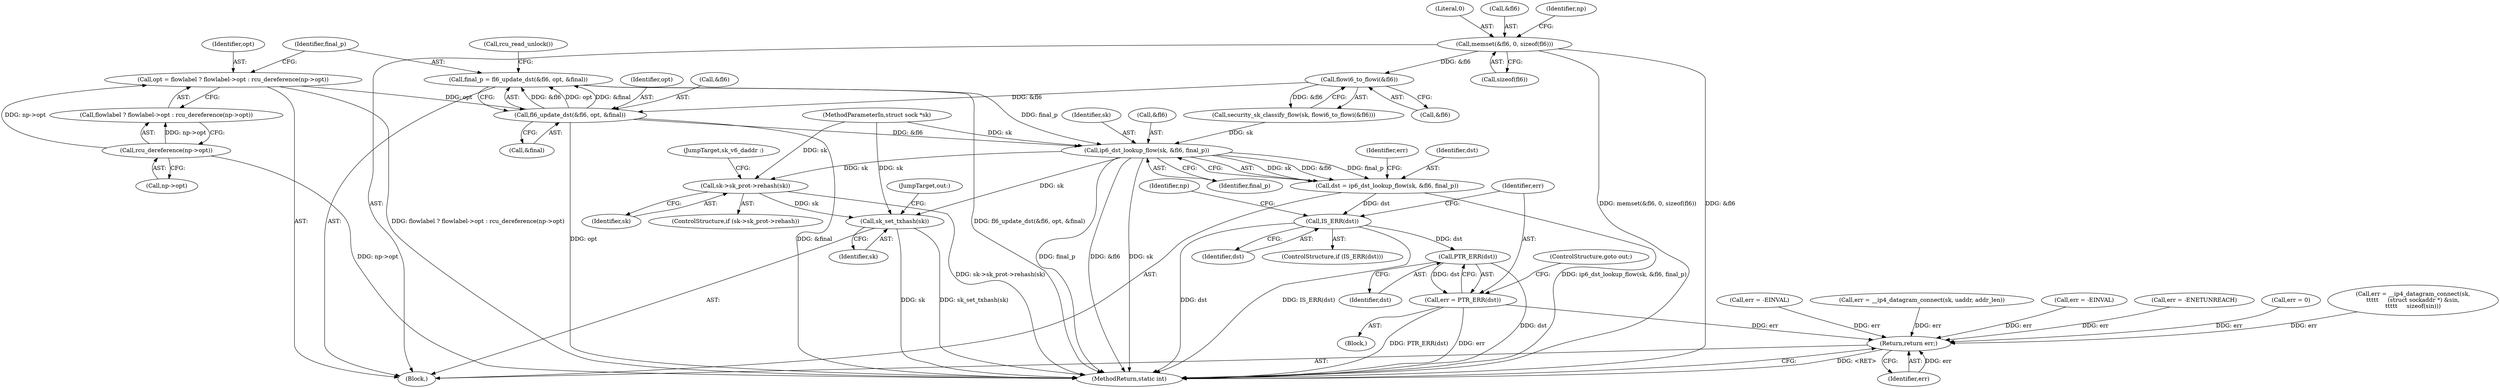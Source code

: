 digraph "0_linux_45f6fad84cc305103b28d73482b344d7f5b76f39_4@API" {
"1000518" [label="(Call,final_p = fl6_update_dst(&fl6, opt, &final))"];
"1000520" [label="(Call,fl6_update_dst(&fl6, opt, &final))"];
"1000503" [label="(Call,flowi6_to_flowi(&fl6))"];
"1000173" [label="(Call,memset(&fl6, 0, sizeof(fl6)))"];
"1000507" [label="(Call,opt = flowlabel ? flowlabel->opt : rcu_dereference(np->opt))"];
"1000514" [label="(Call,rcu_dereference(np->opt))"];
"1000529" [label="(Call,ip6_dst_lookup_flow(sk, &fl6, final_p))"];
"1000527" [label="(Call,dst = ip6_dst_lookup_flow(sk, &fl6, final_p))"];
"1000538" [label="(Call,IS_ERR(dst))"];
"1000543" [label="(Call,PTR_ERR(dst))"];
"1000541" [label="(Call,err = PTR_ERR(dst))"];
"1000598" [label="(Return,return err;)"];
"1000584" [label="(Call,sk->sk_prot->rehash(sk))"];
"1000593" [label="(Call,sk_set_txhash(sk))"];
"1000519" [label="(Identifier,final_p)"];
"1000600" [label="(MethodReturn,static int)"];
"1000509" [label="(Call,flowlabel ? flowlabel->opt : rcu_dereference(np->opt))"];
"1000520" [label="(Call,fl6_update_dst(&fl6, opt, &final))"];
"1000584" [label="(Call,sk->sk_prot->rehash(sk))"];
"1000411" [label="(Call,err = -EINVAL)"];
"1000544" [label="(Identifier,dst)"];
"1000541" [label="(Call,err = PTR_ERR(dst))"];
"1000527" [label="(Call,dst = ip6_dst_lookup_flow(sk, &fl6, final_p))"];
"1000508" [label="(Identifier,opt)"];
"1000545" [label="(ControlStructure,goto out;)"];
"1000535" [label="(Identifier,err)"];
"1000542" [label="(Identifier,err)"];
"1000177" [label="(Call,sizeof(fl6))"];
"1000105" [label="(MethodParameterIn,struct sock *sk)"];
"1000585" [label="(Identifier,sk)"];
"1000543" [label="(Call,PTR_ERR(dst))"];
"1000529" [label="(Call,ip6_dst_lookup_flow(sk, &fl6, final_p))"];
"1000515" [label="(Call,np->opt)"];
"1000539" [label="(Identifier,dst)"];
"1000507" [label="(Call,opt = flowlabel ? flowlabel->opt : rcu_dereference(np->opt))"];
"1000176" [label="(Literal,0)"];
"1000593" [label="(Call,sk_set_txhash(sk))"];
"1000550" [label="(Identifier,np)"];
"1000503" [label="(Call,flowi6_to_flowi(&fl6))"];
"1000528" [label="(Identifier,dst)"];
"1000598" [label="(Return,return err;)"];
"1000150" [label="(Call,err = __ip4_datagram_connect(sk, uaddr, addr_len))"];
"1000524" [label="(Call,&final)"];
"1000586" [label="(JumpTarget,sk_v6_daddr :)"];
"1000174" [label="(Call,&fl6)"];
"1000533" [label="(Identifier,final_p)"];
"1000531" [label="(Call,&fl6)"];
"1000504" [label="(Call,&fl6)"];
"1000181" [label="(Identifier,np)"];
"1000526" [label="(Call,rcu_read_unlock())"];
"1000538" [label="(Call,IS_ERR(dst))"];
"1000501" [label="(Call,security_sk_classify_flow(sk, flowi6_to_flowi(&fl6)))"];
"1000518" [label="(Call,final_p = fl6_update_dst(&fl6, opt, &final))"];
"1000599" [label="(Identifier,err)"];
"1000537" [label="(ControlStructure,if (IS_ERR(dst)))"];
"1000578" [label="(ControlStructure,if (sk->sk_prot->rehash))"];
"1000514" [label="(Call,rcu_dereference(np->opt))"];
"1000540" [label="(Block,)"];
"1000377" [label="(Call,err = -EINVAL)"];
"1000108" [label="(Block,)"];
"1000250" [label="(Call,err = -ENETUNREACH)"];
"1000534" [label="(Call,err = 0)"];
"1000530" [label="(Identifier,sk)"];
"1000523" [label="(Identifier,opt)"];
"1000595" [label="(JumpTarget,out:)"];
"1000594" [label="(Identifier,sk)"];
"1000173" [label="(Call,memset(&fl6, 0, sizeof(fl6)))"];
"1000521" [label="(Call,&fl6)"];
"1000278" [label="(Call,err = __ip4_datagram_connect(sk,\n\t\t\t\t\t     (struct sockaddr *) &sin,\n\t\t\t\t\t     sizeof(sin)))"];
"1000518" -> "1000108"  [label="AST: "];
"1000518" -> "1000520"  [label="CFG: "];
"1000519" -> "1000518"  [label="AST: "];
"1000520" -> "1000518"  [label="AST: "];
"1000526" -> "1000518"  [label="CFG: "];
"1000518" -> "1000600"  [label="DDG: fl6_update_dst(&fl6, opt, &final)"];
"1000520" -> "1000518"  [label="DDG: &fl6"];
"1000520" -> "1000518"  [label="DDG: opt"];
"1000520" -> "1000518"  [label="DDG: &final"];
"1000518" -> "1000529"  [label="DDG: final_p"];
"1000520" -> "1000524"  [label="CFG: "];
"1000521" -> "1000520"  [label="AST: "];
"1000523" -> "1000520"  [label="AST: "];
"1000524" -> "1000520"  [label="AST: "];
"1000520" -> "1000600"  [label="DDG: &final"];
"1000520" -> "1000600"  [label="DDG: opt"];
"1000503" -> "1000520"  [label="DDG: &fl6"];
"1000507" -> "1000520"  [label="DDG: opt"];
"1000520" -> "1000529"  [label="DDG: &fl6"];
"1000503" -> "1000501"  [label="AST: "];
"1000503" -> "1000504"  [label="CFG: "];
"1000504" -> "1000503"  [label="AST: "];
"1000501" -> "1000503"  [label="CFG: "];
"1000503" -> "1000501"  [label="DDG: &fl6"];
"1000173" -> "1000503"  [label="DDG: &fl6"];
"1000173" -> "1000108"  [label="AST: "];
"1000173" -> "1000177"  [label="CFG: "];
"1000174" -> "1000173"  [label="AST: "];
"1000176" -> "1000173"  [label="AST: "];
"1000177" -> "1000173"  [label="AST: "];
"1000181" -> "1000173"  [label="CFG: "];
"1000173" -> "1000600"  [label="DDG: memset(&fl6, 0, sizeof(fl6))"];
"1000173" -> "1000600"  [label="DDG: &fl6"];
"1000507" -> "1000108"  [label="AST: "];
"1000507" -> "1000509"  [label="CFG: "];
"1000508" -> "1000507"  [label="AST: "];
"1000509" -> "1000507"  [label="AST: "];
"1000519" -> "1000507"  [label="CFG: "];
"1000507" -> "1000600"  [label="DDG: flowlabel ? flowlabel->opt : rcu_dereference(np->opt)"];
"1000514" -> "1000507"  [label="DDG: np->opt"];
"1000514" -> "1000509"  [label="AST: "];
"1000514" -> "1000515"  [label="CFG: "];
"1000515" -> "1000514"  [label="AST: "];
"1000509" -> "1000514"  [label="CFG: "];
"1000514" -> "1000600"  [label="DDG: np->opt"];
"1000514" -> "1000509"  [label="DDG: np->opt"];
"1000529" -> "1000527"  [label="AST: "];
"1000529" -> "1000533"  [label="CFG: "];
"1000530" -> "1000529"  [label="AST: "];
"1000531" -> "1000529"  [label="AST: "];
"1000533" -> "1000529"  [label="AST: "];
"1000527" -> "1000529"  [label="CFG: "];
"1000529" -> "1000600"  [label="DDG: final_p"];
"1000529" -> "1000600"  [label="DDG: &fl6"];
"1000529" -> "1000600"  [label="DDG: sk"];
"1000529" -> "1000527"  [label="DDG: sk"];
"1000529" -> "1000527"  [label="DDG: &fl6"];
"1000529" -> "1000527"  [label="DDG: final_p"];
"1000501" -> "1000529"  [label="DDG: sk"];
"1000105" -> "1000529"  [label="DDG: sk"];
"1000529" -> "1000584"  [label="DDG: sk"];
"1000529" -> "1000593"  [label="DDG: sk"];
"1000527" -> "1000108"  [label="AST: "];
"1000528" -> "1000527"  [label="AST: "];
"1000535" -> "1000527"  [label="CFG: "];
"1000527" -> "1000600"  [label="DDG: ip6_dst_lookup_flow(sk, &fl6, final_p)"];
"1000527" -> "1000538"  [label="DDG: dst"];
"1000538" -> "1000537"  [label="AST: "];
"1000538" -> "1000539"  [label="CFG: "];
"1000539" -> "1000538"  [label="AST: "];
"1000542" -> "1000538"  [label="CFG: "];
"1000550" -> "1000538"  [label="CFG: "];
"1000538" -> "1000600"  [label="DDG: dst"];
"1000538" -> "1000600"  [label="DDG: IS_ERR(dst)"];
"1000538" -> "1000543"  [label="DDG: dst"];
"1000543" -> "1000541"  [label="AST: "];
"1000543" -> "1000544"  [label="CFG: "];
"1000544" -> "1000543"  [label="AST: "];
"1000541" -> "1000543"  [label="CFG: "];
"1000543" -> "1000600"  [label="DDG: dst"];
"1000543" -> "1000541"  [label="DDG: dst"];
"1000541" -> "1000540"  [label="AST: "];
"1000542" -> "1000541"  [label="AST: "];
"1000545" -> "1000541"  [label="CFG: "];
"1000541" -> "1000600"  [label="DDG: err"];
"1000541" -> "1000600"  [label="DDG: PTR_ERR(dst)"];
"1000541" -> "1000598"  [label="DDG: err"];
"1000598" -> "1000108"  [label="AST: "];
"1000598" -> "1000599"  [label="CFG: "];
"1000599" -> "1000598"  [label="AST: "];
"1000600" -> "1000598"  [label="CFG: "];
"1000598" -> "1000600"  [label="DDG: <RET>"];
"1000599" -> "1000598"  [label="DDG: err"];
"1000250" -> "1000598"  [label="DDG: err"];
"1000150" -> "1000598"  [label="DDG: err"];
"1000411" -> "1000598"  [label="DDG: err"];
"1000377" -> "1000598"  [label="DDG: err"];
"1000534" -> "1000598"  [label="DDG: err"];
"1000278" -> "1000598"  [label="DDG: err"];
"1000584" -> "1000578"  [label="AST: "];
"1000584" -> "1000585"  [label="CFG: "];
"1000585" -> "1000584"  [label="AST: "];
"1000586" -> "1000584"  [label="CFG: "];
"1000584" -> "1000600"  [label="DDG: sk->sk_prot->rehash(sk)"];
"1000105" -> "1000584"  [label="DDG: sk"];
"1000584" -> "1000593"  [label="DDG: sk"];
"1000593" -> "1000108"  [label="AST: "];
"1000593" -> "1000594"  [label="CFG: "];
"1000594" -> "1000593"  [label="AST: "];
"1000595" -> "1000593"  [label="CFG: "];
"1000593" -> "1000600"  [label="DDG: sk"];
"1000593" -> "1000600"  [label="DDG: sk_set_txhash(sk)"];
"1000105" -> "1000593"  [label="DDG: sk"];
}
